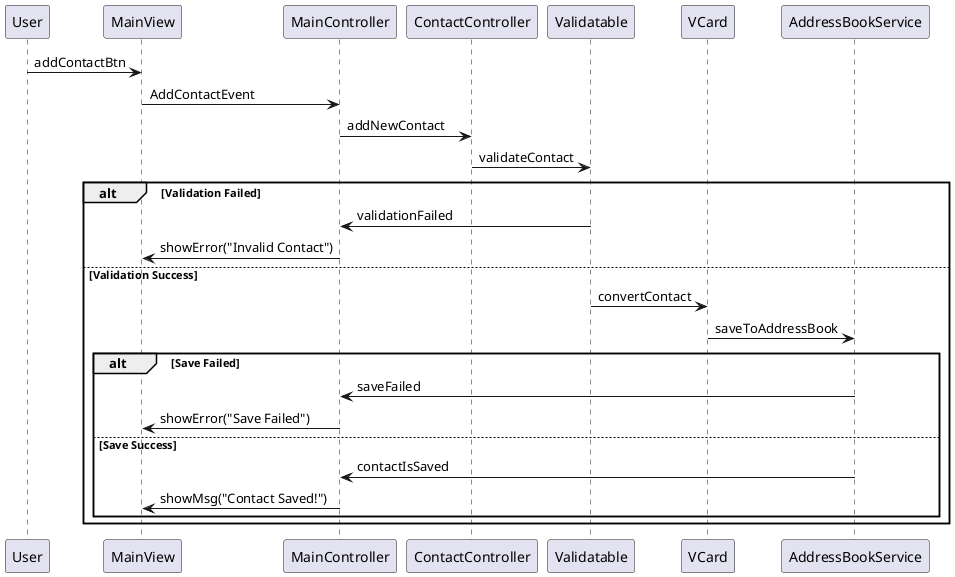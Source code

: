 @startuml

User -> MainView: addContactBtn
MainView -> MainController: AddContactEvent
MainController -> ContactController: addNewContact
ContactController -> Validatable: validateContact

alt Validation Failed
  Validatable -> MainController: validationFailed
  MainController -> MainView: showError("Invalid Contact")
else Validation Success
  Validatable -> VCard: convertContact
  VCard -> AddressBookService: saveToAddressBook
  
  alt Save Failed
    AddressBookService -> MainController: saveFailed
    MainController -> MainView: showError("Save Failed")
  else Save Success
    AddressBookService -> MainController: contactIsSaved
    MainController -> MainView: showMsg("Contact Saved!")
  end
end

@enduml
